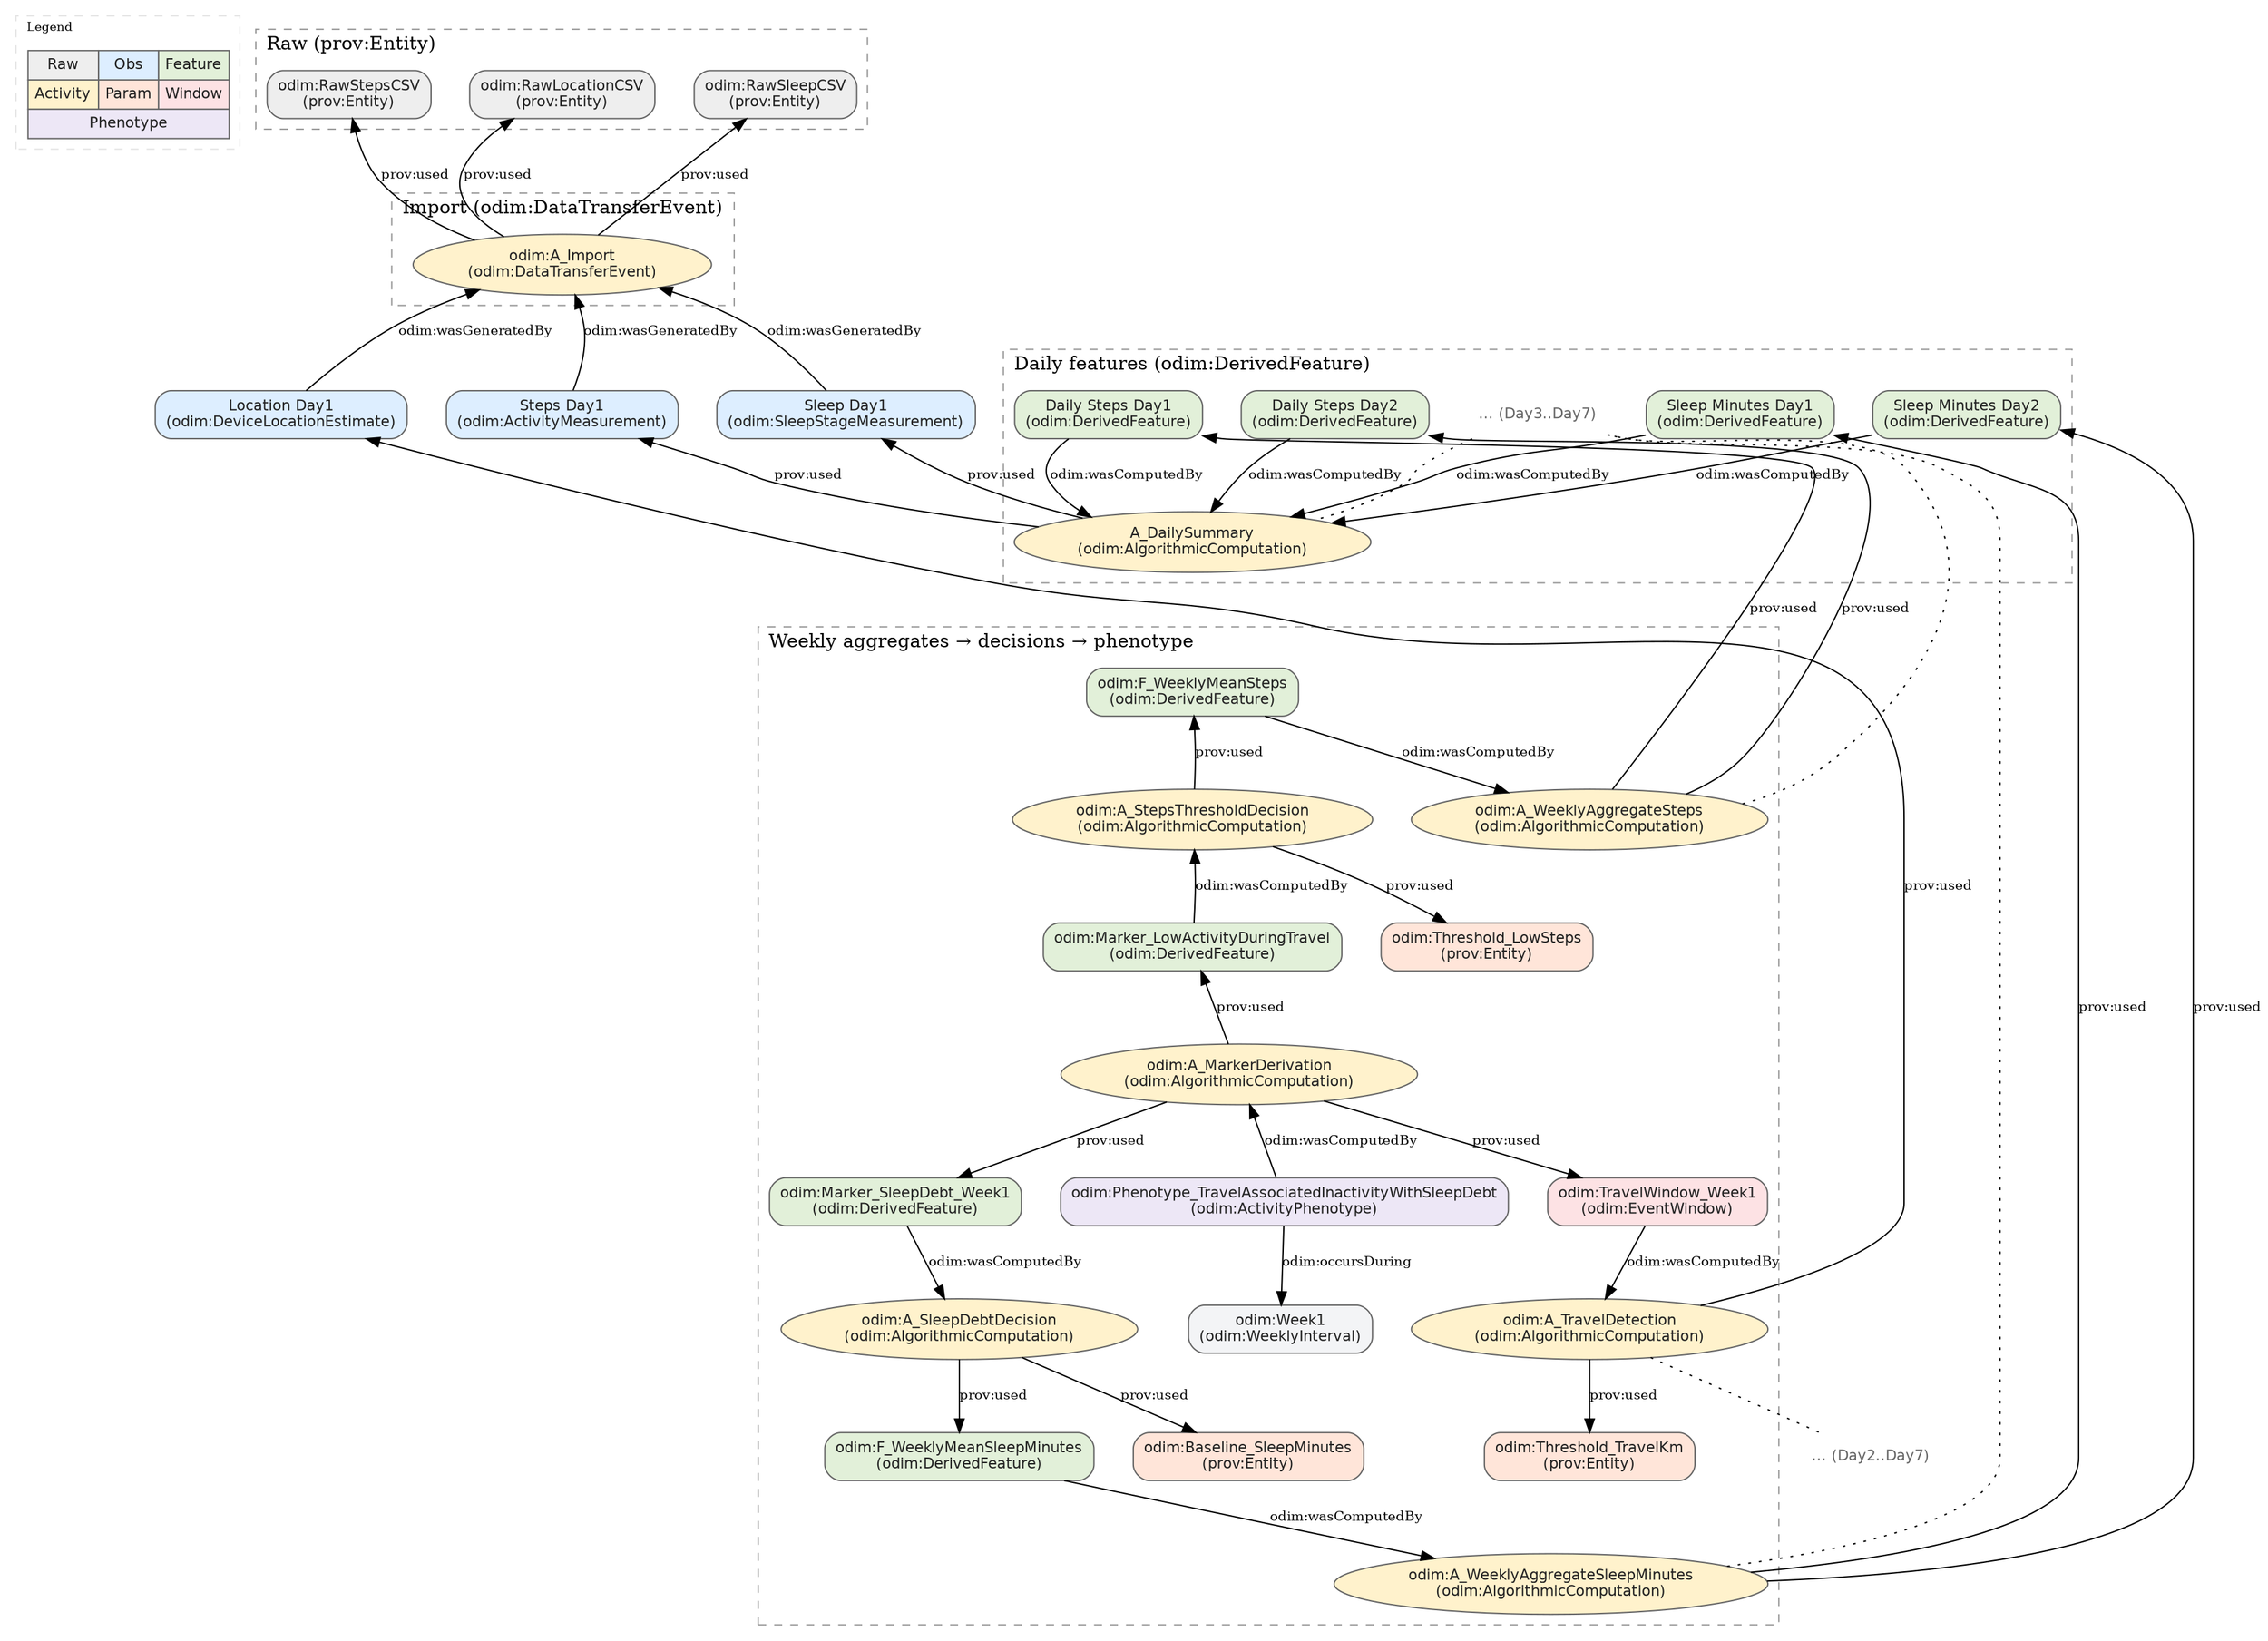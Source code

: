 digraph DemoFlow {
  rankdir=TB;
  splines=true;
  nodesep=0.4;
  ranksep=0.6;
  center=true;

  // Default node styles
  node [fontname="Helvetica", fontsize=11, style="rounded,filled", color="#666666", fontcolor="#222222", fillcolor="white", penwidth=1.0];

  // Compact legend (grid)
  subgraph cluster_legend { label="Legend"; fontsize=9; color=gray90; style=dashed; labelloc="t"; labeljust="l";
    Legend [shape=none, margin=0, label=<
      <TABLE BORDER="0" CELLBORDER="1" CELLSPACING="0" CELLPADDING="4">
        <TR>
          <TD BGCOLOR="#EEEEEE">Raw</TD>
          <TD BGCOLOR="#DDEEFF">Obs</TD>
          <TD BGCOLOR="#E2F0D9">Feature</TD>
        </TR>
        <TR>
          <TD BGCOLOR="#FFF2CC">Activity</TD>
          <TD BGCOLOR="#FFE5D9">Param</TD>
          <TD BGCOLOR="#FDE2E4">Window</TD>
        </TR>
        <TR>
          <TD COLSPAN="3" BGCOLOR="#EDE7F6">Phenotype</TD>
        </TR>
      </TABLE>
    >];
  }

  // Raw entities (prov:Entity)
  subgraph cluster_raw {
    label="Raw (prov:Entity)"; style=dashed; color=gray60; labelloc="t"; labeljust="l";
    RawSteps [label="odim:RawStepsCSV\n(prov:Entity)", shape=box, fillcolor="#EEEEEE"];
    RawSleep [label="odim:RawSleepCSV\n(prov:Entity)", shape=box, fillcolor="#EEEEEE"];
    RawLoc   [label="odim:RawLocationCSV\n(prov:Entity)", shape=box, fillcolor="#EEEEEE"];
  }

  // Import activity
  subgraph cluster_import {
    label="Import (odim:DataTransferEvent)"; style=dashed; color=gray60; labelloc="t"; labeljust="l";
    Import [label="odim:A_Import\n(odim:DataTransferEvent)", shape=ellipse, fillcolor="#FFF2CC"];
  }

  // Observations (entities)
  subgraph cluster_obs {
    label=""; style=invis; color=gray60;
    ObsSteps [label="Steps Day1\n(odim:ActivityMeasurement)", shape=box, fillcolor="#DDEEFF"];
    ObsSleep [label="Sleep Day1\n(odim:SleepStageMeasurement)", shape=box, fillcolor="#DDEEFF"];
    ObsLoc   [label="Location Day1\n(odim:DeviceLocationEstimate)", shape=box, fillcolor="#DDEEFF"];
    LocDots  [label="… (Day2..Day7)", shape=plaintext, color="#888888", fontcolor="#666666"];
  }

  // Daily computation + features (steps + sleep minutes)
  subgraph cluster_daily {
    label="Daily features (odim:DerivedFeature)"; style=dashed; color=gray60; labelloc="t"; labeljust="l";
    DailyComp [label="A_DailySummary\n(odim:AlgorithmicComputation)", shape=ellipse, fillcolor="#FFF2CC"];
    F1 [label="Daily Steps Day1\n(odim:DerivedFeature)", shape=box, fillcolor="#E2F0D9"];
    F2 [label="Daily Steps Day2\n(odim:DerivedFeature)", shape=box, fillcolor="#E2F0D9"];
    FDots [label="… (Day3..Day7)", shape=plaintext, color="#888888", fontcolor="#666666"];
    SQ1 [label="Sleep Minutes Day1\n(odim:DerivedFeature)", shape=box, fillcolor="#E2F0D9"];
    SQ2 [label="Sleep Minutes Day2\n(odim:DerivedFeature)", shape=box, fillcolor="#E2F0D9"];
  }

  // Weekly aggregation + decisions + combined phenotype
  subgraph cluster_weekly {
    label="Weekly aggregates → decisions → phenotype"; style=dashed; color=gray60; labelloc="t"; labeljust="l";
    WeeklySteps [label="odim:A_WeeklyAggregateSteps\n(odim:AlgorithmicComputation)", shape=ellipse, fillcolor="#FFF2CC"];
    MeanSteps [label="odim:F_WeeklyMeanSteps\n(odim:DerivedFeature)", shape=box, fillcolor="#E2F0D9"];
    Thresh [label="odim:Threshold_LowSteps\n(prov:Entity)", shape=box, fillcolor="#FFE5D9"];
    StepsDecision [label="odim:A_StepsThresholdDecision\n(odim:AlgorithmicComputation)", shape=ellipse, fillcolor="#FFF2CC"];
    Marker [label="odim:Marker_LowActivityDuringTravel\n(odim:DerivedFeature)", shape=box, style="rounded,filled", fillcolor="#E2F0D9"];

    WeeklySleep [label="odim:A_WeeklyAggregateSleepMinutes\n(odim:AlgorithmicComputation)", shape=ellipse, fillcolor="#FFF2CC"];
    MeanSleep [label="odim:F_WeeklyMeanSleepMinutes\n(odim:DerivedFeature)", shape=box, fillcolor="#E2F0D9"];
    SleepBaseline [label="odim:Baseline_SleepMinutes\n(prov:Entity)", shape=box, fillcolor="#FFE5D9"];
    SleepDebtDecision [label="odim:A_SleepDebtDecision\n(odim:AlgorithmicComputation)", shape=ellipse, fillcolor="#FFF2CC"];
    SleepDebt [label="odim:Marker_SleepDebt_Week1\n(odim:DerivedFeature)", shape=box, fillcolor="#E2F0D9"];

    Combine [label="odim:A_MarkerDerivation\n(odim:AlgorithmicComputation)", shape=ellipse, fillcolor="#FFF2CC"];
    Phenotype [label="odim:Phenotype_TravelAssociatedInactivityWithSleepDebt\n(odim:ActivityPhenotype)", shape=box, style="rounded,filled", fillcolor="#EDE7F6"];
    Week [label="odim:Week1\n(odim:WeeklyInterval)", shape=box, fillcolor="#F3F4F6"];

    // Travel detection elements placed within weekly cluster
    TravelDetect [label="odim:A_TravelDetection\n(odim:AlgorithmicComputation)", shape=ellipse, fillcolor="#FFF2CC"];
    TravelWin [label="odim:TravelWindow_Week1\n(odim:EventWindow)", shape=box, fillcolor="#FDE2E4"];
    TravelThresh [label="odim:Threshold_TravelKm\n(prov:Entity)", shape=box, fillcolor="#FFE5D9"];
  }

  // Edges with exact predicates
  // Import used raw files (prov:used: Activity -> Entity)
  Import -> RawSteps [label="prov:used", fontsize=10];
  Import -> RawSleep [label="prov:used", fontsize=10];
  Import -> RawLoc   [label="prov:used", fontsize=10];

  // Observations were generated by Import (odim:wasGeneratedBy: Entity -> Activity)
  ObsSteps -> Import [label="odim:wasGeneratedBy", fontsize=10];
  ObsSleep -> Import [label="odim:wasGeneratedBy", fontsize=10];
  ObsLoc   -> Import [label="odim:wasGeneratedBy", fontsize=10];
  {rank=same; ObsSteps; ObsSleep; ObsLoc;}

  // Daily computation used observations (prov:used)
  DailyComp -> ObsSteps [label="prov:used", fontsize=10];
  DailyComp -> ObsSleep [label="prov:used", fontsize=10];

  // Travel detection from location observations (nodes defined in weekly cluster)
  TravelDetect -> ObsLoc [label="prov:used", fontsize=10];
  TravelDetect -> LocDots [style=dotted, arrowhead=none];
  TravelDetect -> TravelThresh [label="prov:used", fontsize=10];
  TravelWin -> TravelDetect [label="odim:wasComputedBy", fontsize=10];

  // Daily features were computed by DailyComp (odim:wasComputedBy)
  F1 -> DailyComp [label="odim:wasComputedBy", fontsize=10];
  F2 -> DailyComp [label="odim:wasComputedBy", fontsize=10];
  SQ1 -> DailyComp [label="odim:wasComputedBy", fontsize=10];
  SQ2 -> DailyComp [label="odim:wasComputedBy", fontsize=10];
  FDots -> DailyComp [style=dotted, arrowhead=none];

  // Centerline alignment (invisible, high-weight edges)
  RawLoc -> Import [style=invis, weight=10];
  Import -> ObsSteps [style=invis, weight=10];
  ObsSteps -> DailyComp [style=invis, weight=10];
  DailyComp -> MeanSteps [style=invis, weight=10];
  MeanSteps -> StepsDecision [style=invis, weight=10];
  StepsDecision -> Marker [style=invis, weight=10];
  Marker -> Combine [style=invis, weight=10];
  Combine -> Phenotype [style=invis, weight=10];

  // Weekly steps aggregate and decision
  WeeklySteps -> F1 [label="prov:used", fontsize=10];
  WeeklySteps -> F2 [label="prov:used", fontsize=10];
  WeeklySteps -> FDots [style=dotted, arrowhead=none];
  MeanSteps -> WeeklySteps [label="odim:wasComputedBy", fontsize=10];
  StepsDecision -> MeanSteps [label="prov:used", fontsize=10];
  StepsDecision -> Thresh [label="prov:used", fontsize=10];
  Marker -> StepsDecision [label="odim:wasComputedBy", fontsize=10];

  // Weekly sleep minutes aggregate + sleep debt decision
  WeeklySleep -> SQ1 [label="prov:used", fontsize=10];
  WeeklySleep -> SQ2 [label="prov:used", fontsize=10];
  WeeklySleep -> FDots [style=dotted, arrowhead=none];
  MeanSleep -> WeeklySleep [label="odim:wasComputedBy", fontsize=10];
  SleepDebtDecision -> MeanSleep [label="prov:used", fontsize=10];
  SleepDebtDecision -> SleepBaseline [label="prov:used", fontsize=10];
  SleepDebt -> SleepDebtDecision [label="odim:wasComputedBy", fontsize=10];

  // Combined phenotype marker
  Combine -> Marker [label="prov:used", fontsize=10];
  Combine -> SleepDebt [label="prov:used", fontsize=10];
  Combine -> TravelWin [label="prov:used", fontsize=10];
  Phenotype -> Combine [label="odim:wasComputedBy", fontsize=10];
  Phenotype -> Week [label="odim:occursDuring", fontsize=10];
}
